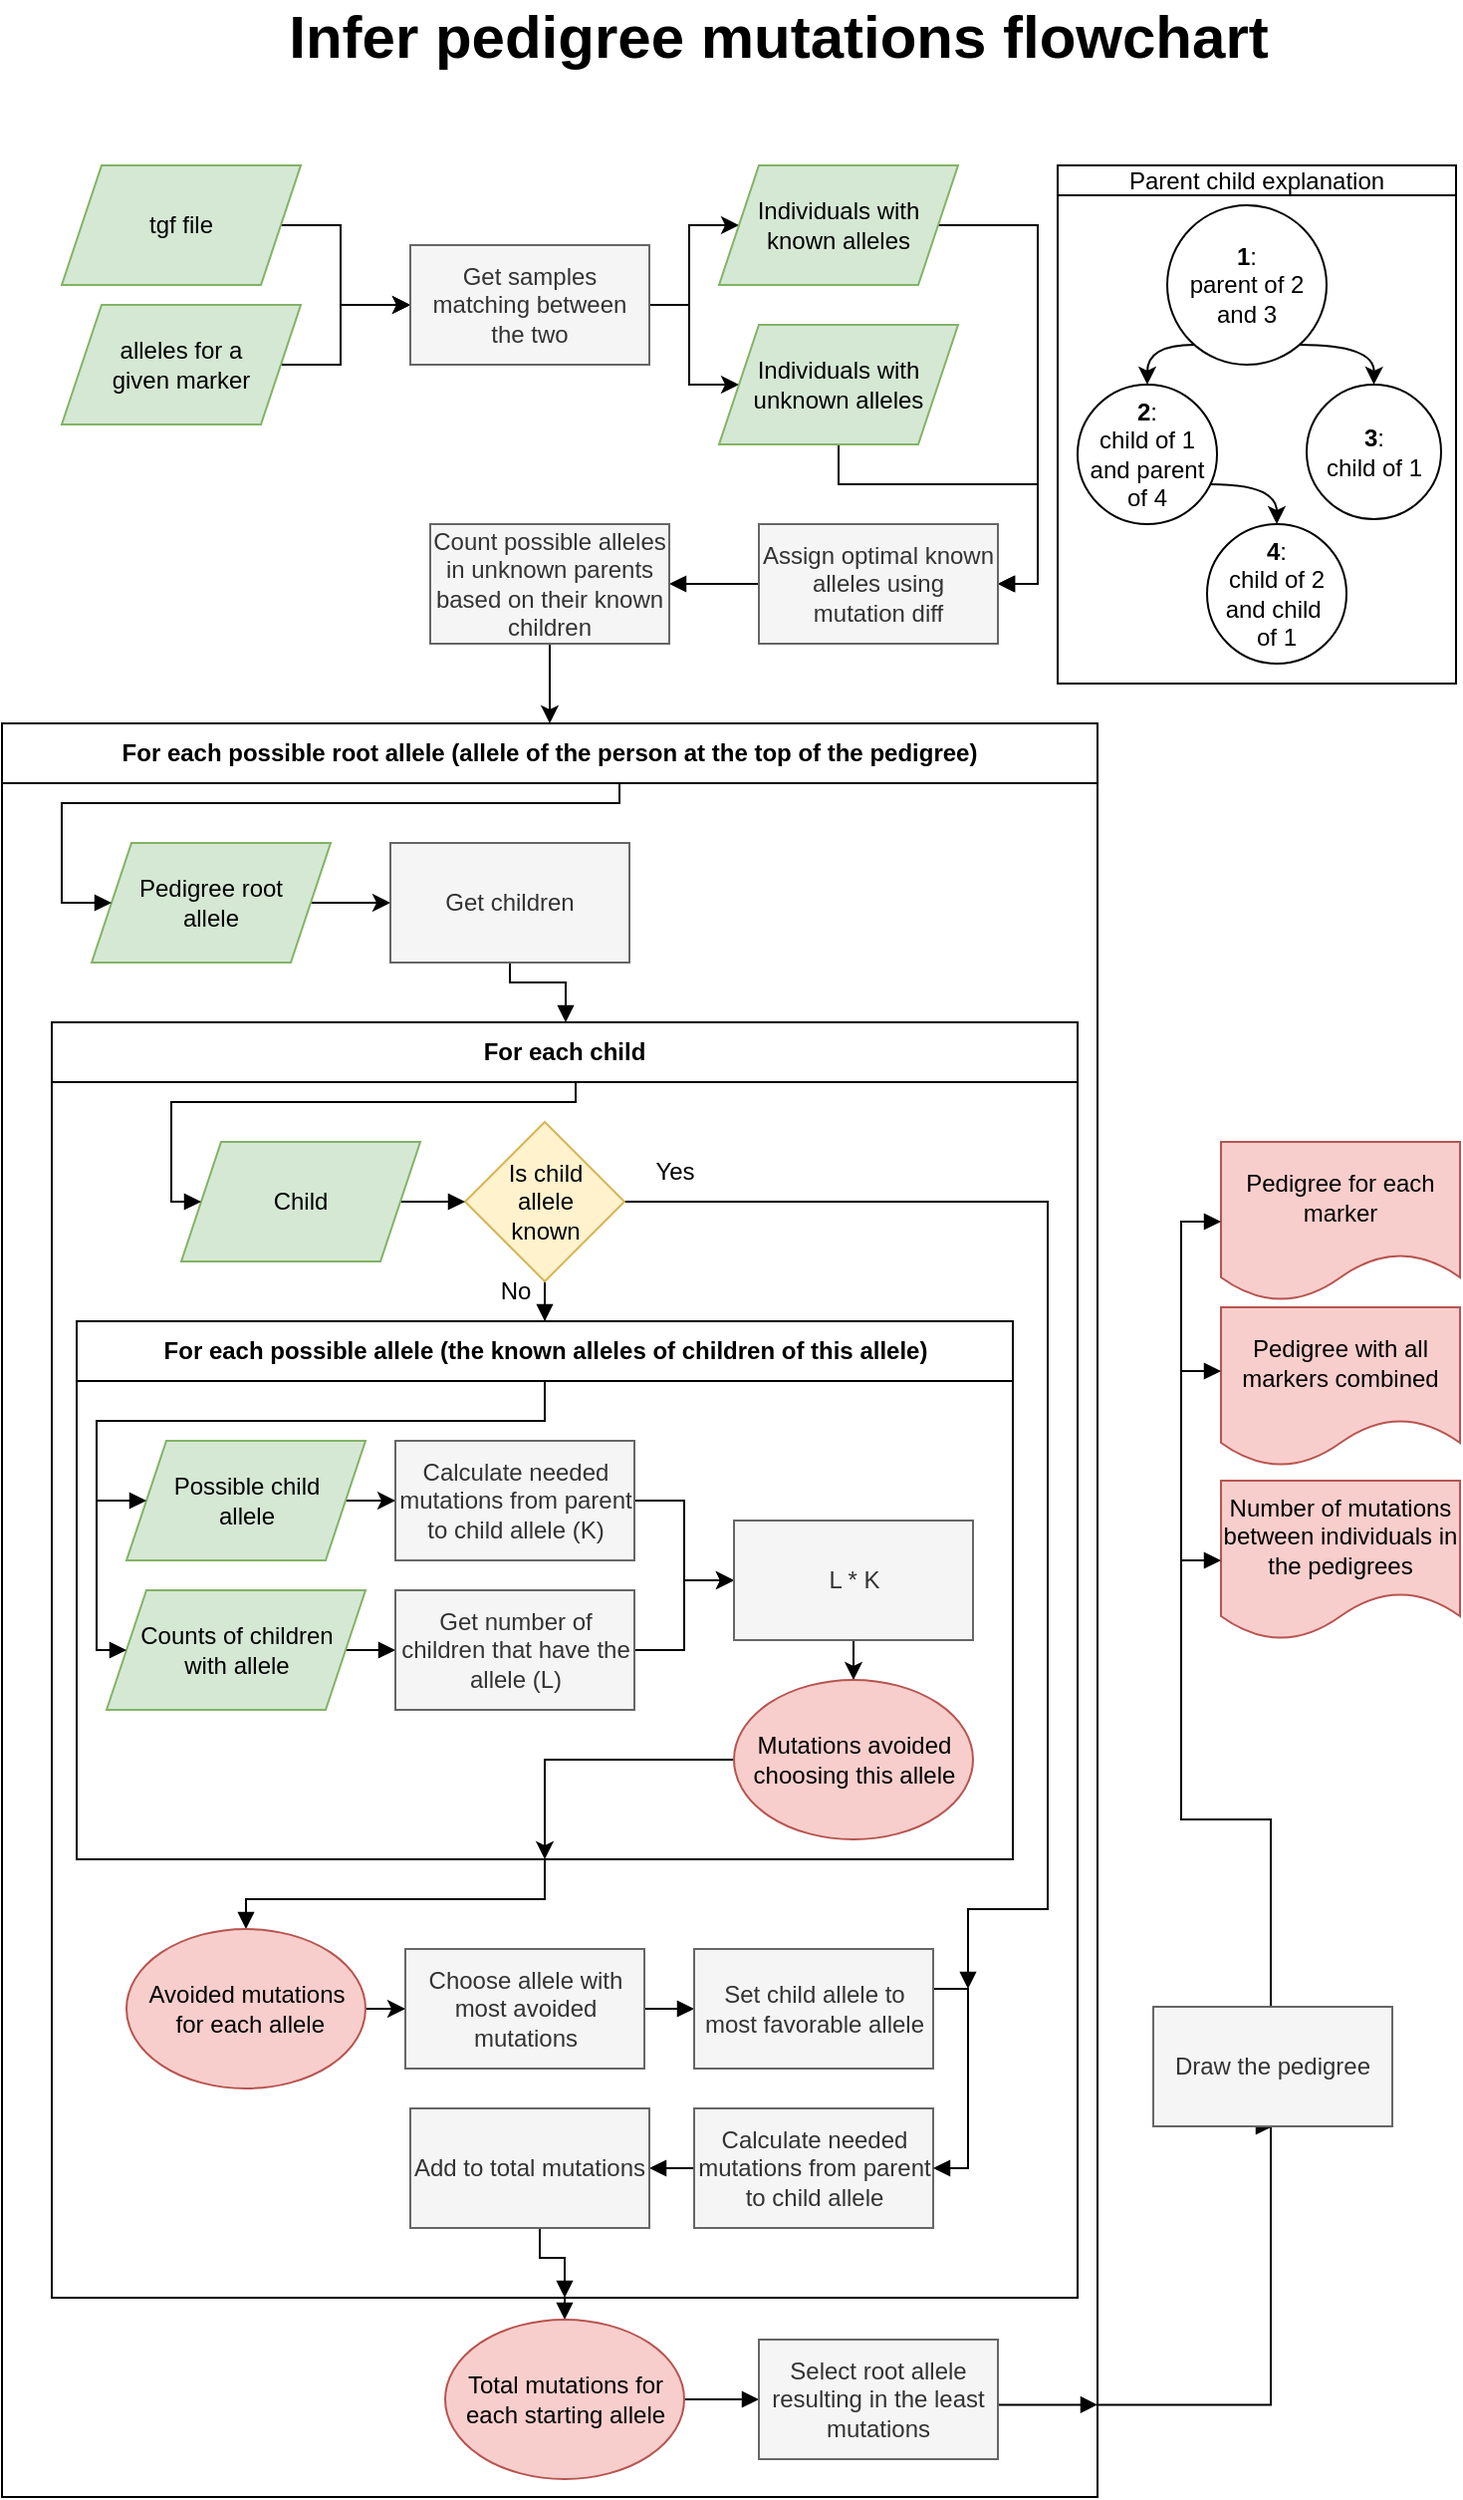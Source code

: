 <mxfile version="20.0.4" type="device"><diagram id="5iFATHU2VtIKNfDVAFXi" name="Page-1"><mxGraphModel dx="981" dy="526" grid="1" gridSize="10" guides="1" tooltips="1" connect="1" arrows="1" fold="1" page="1" pageScale="1" pageWidth="850" pageHeight="1100" math="0" shadow="0"><root><mxCell id="0"/><mxCell id="1" parent="0"/><mxCell id="Pyik3U-NnSSjQ0JW-5aF-32" value="" style="rounded=0;whiteSpace=wrap;html=1;fillColor=none;" parent="1" vertex="1"><mxGeometry x="20" y="390" width="550" height="890" as="geometry"/></mxCell><mxCell id="GIaLw8oYACVlAwgzf6o7-45" style="edgeStyle=orthogonalEdgeStyle;rounded=0;orthogonalLoop=1;jettySize=auto;html=1;exitX=0.5;exitY=1;exitDx=0;exitDy=0;entryX=0.5;entryY=0;entryDx=0;entryDy=0;endArrow=block;endFill=1;" parent="1" source="GIaLw8oYACVlAwgzf6o7-15" target="Pyik3U-NnSSjQ0JW-5aF-73" edge="1"><mxGeometry relative="1" as="geometry"/></mxCell><mxCell id="GIaLw8oYACVlAwgzf6o7-15" value="" style="rounded=0;whiteSpace=wrap;html=1;fillColor=none;" parent="1" vertex="1"><mxGeometry x="45" y="540" width="515" height="640" as="geometry"/></mxCell><mxCell id="Pyik3U-NnSSjQ0JW-5aF-4" style="edgeStyle=orthogonalEdgeStyle;rounded=0;orthogonalLoop=1;jettySize=auto;html=1;entryX=0;entryY=0.5;entryDx=0;entryDy=0;" parent="1" source="Pyik3U-NnSSjQ0JW-5aF-1" target="Pyik3U-NnSSjQ0JW-5aF-3" edge="1"><mxGeometry relative="1" as="geometry"><Array as="points"><mxPoint x="190" y="140"/><mxPoint x="190" y="180"/></Array></mxGeometry></mxCell><mxCell id="Pyik3U-NnSSjQ0JW-5aF-1" value="tgf file" style="shape=parallelogram;perimeter=parallelogramPerimeter;whiteSpace=wrap;html=1;fixedSize=1;fillColor=#d5e8d4;strokeColor=#82b366;" parent="1" vertex="1"><mxGeometry x="50" y="110" width="120" height="60" as="geometry"/></mxCell><mxCell id="Pyik3U-NnSSjQ0JW-5aF-5" style="edgeStyle=orthogonalEdgeStyle;rounded=0;orthogonalLoop=1;jettySize=auto;html=1;entryX=0;entryY=0.5;entryDx=0;entryDy=0;" parent="1" source="Pyik3U-NnSSjQ0JW-5aF-2" target="Pyik3U-NnSSjQ0JW-5aF-3" edge="1"><mxGeometry relative="1" as="geometry"><Array as="points"><mxPoint x="190" y="210"/><mxPoint x="190" y="180"/></Array></mxGeometry></mxCell><mxCell id="Pyik3U-NnSSjQ0JW-5aF-2" value="alleles for a &lt;br&gt;given marker" style="shape=parallelogram;perimeter=parallelogramPerimeter;whiteSpace=wrap;html=1;fixedSize=1;fillColor=#d5e8d4;strokeColor=#82b366;" parent="1" vertex="1"><mxGeometry x="50" y="180" width="120" height="60" as="geometry"/></mxCell><mxCell id="Pyik3U-NnSSjQ0JW-5aF-22" style="edgeStyle=orthogonalEdgeStyle;rounded=0;orthogonalLoop=1;jettySize=auto;html=1;entryX=0;entryY=0.5;entryDx=0;entryDy=0;" parent="1" source="Pyik3U-NnSSjQ0JW-5aF-3" target="Pyik3U-NnSSjQ0JW-5aF-14" edge="1"><mxGeometry relative="1" as="geometry"/></mxCell><mxCell id="Pyik3U-NnSSjQ0JW-5aF-23" style="edgeStyle=orthogonalEdgeStyle;rounded=0;orthogonalLoop=1;jettySize=auto;html=1;entryX=0;entryY=0.5;entryDx=0;entryDy=0;" parent="1" source="Pyik3U-NnSSjQ0JW-5aF-3" target="Pyik3U-NnSSjQ0JW-5aF-15" edge="1"><mxGeometry relative="1" as="geometry"/></mxCell><mxCell id="Pyik3U-NnSSjQ0JW-5aF-3" value="Get samples matching between &lt;br&gt;the two" style="rounded=0;whiteSpace=wrap;html=1;fillColor=#f5f5f5;strokeColor=#666666;fontColor=#333333;" parent="1" vertex="1"><mxGeometry x="225" y="150" width="120" height="60" as="geometry"/></mxCell><mxCell id="Pyik3U-NnSSjQ0JW-5aF-41" style="edgeStyle=orthogonalEdgeStyle;rounded=0;orthogonalLoop=1;jettySize=auto;html=1;entryX=0;entryY=0.5;entryDx=0;entryDy=0;" parent="1" source="Pyik3U-NnSSjQ0JW-5aF-13" target="Pyik3U-NnSSjQ0JW-5aF-35" edge="1"><mxGeometry relative="1" as="geometry"/></mxCell><mxCell id="Pyik3U-NnSSjQ0JW-5aF-13" value="Pedigree root &lt;br&gt;allele" style="shape=parallelogram;perimeter=parallelogramPerimeter;whiteSpace=wrap;html=1;fixedSize=1;fillColor=#d5e8d4;strokeColor=#82b366;" parent="1" vertex="1"><mxGeometry x="65" y="450" width="120" height="60" as="geometry"/></mxCell><mxCell id="GIaLw8oYACVlAwgzf6o7-38" style="edgeStyle=orthogonalEdgeStyle;rounded=0;orthogonalLoop=1;jettySize=auto;html=1;entryX=1;entryY=0.5;entryDx=0;entryDy=0;endArrow=block;endFill=1;" parent="1" source="Pyik3U-NnSSjQ0JW-5aF-14" target="Pyik3U-NnSSjQ0JW-5aF-17" edge="1"><mxGeometry relative="1" as="geometry"><Array as="points"><mxPoint x="540" y="140"/><mxPoint x="540" y="320"/></Array></mxGeometry></mxCell><mxCell id="Pyik3U-NnSSjQ0JW-5aF-14" value="Individuals with known alleles" style="shape=parallelogram;perimeter=parallelogramPerimeter;whiteSpace=wrap;html=1;fixedSize=1;fillColor=#d5e8d4;strokeColor=#82b366;" parent="1" vertex="1"><mxGeometry x="380" y="110" width="120" height="60" as="geometry"/></mxCell><mxCell id="GIaLw8oYACVlAwgzf6o7-37" style="edgeStyle=orthogonalEdgeStyle;rounded=0;orthogonalLoop=1;jettySize=auto;html=1;entryX=1;entryY=0.5;entryDx=0;entryDy=0;endArrow=block;endFill=1;" parent="1" source="Pyik3U-NnSSjQ0JW-5aF-15" target="Pyik3U-NnSSjQ0JW-5aF-17" edge="1"><mxGeometry relative="1" as="geometry"><Array as="points"><mxPoint x="440" y="270"/><mxPoint x="540" y="270"/><mxPoint x="540" y="320"/></Array></mxGeometry></mxCell><mxCell id="Pyik3U-NnSSjQ0JW-5aF-15" value="Individuals with unknown alleles" style="shape=parallelogram;perimeter=parallelogramPerimeter;whiteSpace=wrap;html=1;fixedSize=1;fillColor=#d5e8d4;strokeColor=#82b366;" parent="1" vertex="1"><mxGeometry x="380" y="190" width="120" height="60" as="geometry"/></mxCell><mxCell id="GIaLw8oYACVlAwgzf6o7-39" style="edgeStyle=orthogonalEdgeStyle;rounded=0;orthogonalLoop=1;jettySize=auto;html=1;entryX=1;entryY=0.5;entryDx=0;entryDy=0;endArrow=block;endFill=1;" parent="1" source="Pyik3U-NnSSjQ0JW-5aF-17" target="Pyik3U-NnSSjQ0JW-5aF-25" edge="1"><mxGeometry relative="1" as="geometry"/></mxCell><mxCell id="Pyik3U-NnSSjQ0JW-5aF-17" value="Assign optimal known alleles using &lt;br&gt;mutation diff" style="rounded=0;whiteSpace=wrap;html=1;fillColor=#f5f5f5;fontColor=#333333;strokeColor=#666666;" parent="1" vertex="1"><mxGeometry x="400" y="290" width="120" height="60" as="geometry"/></mxCell><mxCell id="Nj3GmZwfz_4oHUIqKtJk-2" style="edgeStyle=orthogonalEdgeStyle;rounded=0;orthogonalLoop=1;jettySize=auto;html=1;entryX=0.5;entryY=0;entryDx=0;entryDy=0;" edge="1" parent="1" source="Pyik3U-NnSSjQ0JW-5aF-25" target="Pyik3U-NnSSjQ0JW-5aF-33"><mxGeometry relative="1" as="geometry"/></mxCell><mxCell id="Pyik3U-NnSSjQ0JW-5aF-25" value="Count possible alleles in unknown parents based on their known children" style="rounded=0;whiteSpace=wrap;html=1;fillColor=#f5f5f5;fontColor=#333333;strokeColor=#666666;" parent="1" vertex="1"><mxGeometry x="235" y="290" width="120" height="60" as="geometry"/></mxCell><mxCell id="GIaLw8oYACVlAwgzf6o7-21" style="edgeStyle=orthogonalEdgeStyle;rounded=0;orthogonalLoop=1;jettySize=auto;html=1;entryX=0;entryY=0.5;entryDx=0;entryDy=0;endArrow=block;endFill=1;" parent="1" source="Pyik3U-NnSSjQ0JW-5aF-33" target="Pyik3U-NnSSjQ0JW-5aF-13" edge="1"><mxGeometry relative="1" as="geometry"><Array as="points"><mxPoint x="330" y="430"/><mxPoint x="50" y="430"/><mxPoint x="50" y="480"/></Array></mxGeometry></mxCell><mxCell id="Pyik3U-NnSSjQ0JW-5aF-33" value="&lt;b&gt;For each possible root allele (allele of the person at the top of the pedigree)&lt;/b&gt;" style="rounded=0;whiteSpace=wrap;html=1;fillColor=none;" parent="1" vertex="1"><mxGeometry x="20" y="390" width="550" height="30" as="geometry"/></mxCell><mxCell id="GIaLw8oYACVlAwgzf6o7-20" style="edgeStyle=orthogonalEdgeStyle;rounded=0;orthogonalLoop=1;jettySize=auto;html=1;entryX=0.5;entryY=0;entryDx=0;entryDy=0;endArrow=block;endFill=1;" parent="1" source="Pyik3U-NnSSjQ0JW-5aF-35" target="GIaLw8oYACVlAwgzf6o7-18" edge="1"><mxGeometry relative="1" as="geometry"><Array as="points"><mxPoint x="275" y="520"/><mxPoint x="303" y="520"/><mxPoint x="303" y="540"/></Array></mxGeometry></mxCell><mxCell id="GIaLw8oYACVlAwgzf6o7-33" style="edgeStyle=orthogonalEdgeStyle;rounded=0;orthogonalLoop=1;jettySize=auto;html=1;endArrow=block;endFill=1;exitX=1;exitY=0.5;exitDx=0;exitDy=0;" parent="1" source="Pyik3U-NnSSjQ0JW-5aF-39" edge="1"><mxGeometry relative="1" as="geometry"><mxPoint x="505" y="1025" as="targetPoint"/><mxPoint x="327.5" y="625" as="sourcePoint"/><Array as="points"><mxPoint x="545" y="630"/><mxPoint x="545" y="985"/><mxPoint x="505" y="985"/></Array></mxGeometry></mxCell><mxCell id="Pyik3U-NnSSjQ0JW-5aF-35" value="Get children" style="rounded=0;whiteSpace=wrap;html=1;fillColor=#f5f5f5;fontColor=#333333;strokeColor=#666666;" parent="1" vertex="1"><mxGeometry x="215" y="450" width="120" height="60" as="geometry"/></mxCell><mxCell id="GIaLw8oYACVlAwgzf6o7-34" style="edgeStyle=orthogonalEdgeStyle;rounded=0;orthogonalLoop=1;jettySize=auto;html=1;exitX=0.5;exitY=1;exitDx=0;exitDy=0;entryX=0.5;entryY=0;entryDx=0;entryDy=0;endArrow=block;endFill=1;" parent="1" source="Pyik3U-NnSSjQ0JW-5aF-37" target="Pyik3U-NnSSjQ0JW-5aF-62" edge="1"><mxGeometry relative="1" as="geometry"/></mxCell><mxCell id="Pyik3U-NnSSjQ0JW-5aF-37" value="" style="rounded=0;whiteSpace=wrap;html=1;fillColor=none;" parent="1" vertex="1"><mxGeometry x="57.5" y="690" width="470" height="270" as="geometry"/></mxCell><mxCell id="Pyik3U-NnSSjQ0JW-5aF-43" value="" style="edgeStyle=orthogonalEdgeStyle;rounded=0;orthogonalLoop=1;jettySize=auto;html=1;" parent="1" source="Pyik3U-NnSSjQ0JW-5aF-38" target="Pyik3U-NnSSjQ0JW-5aF-42" edge="1"><mxGeometry relative="1" as="geometry"/></mxCell><mxCell id="Pyik3U-NnSSjQ0JW-5aF-38" value="Possible child &lt;br&gt;allele" style="shape=parallelogram;perimeter=parallelogramPerimeter;whiteSpace=wrap;html=1;fixedSize=1;fillColor=#d5e8d4;strokeColor=#82b366;" parent="1" vertex="1"><mxGeometry x="82.5" y="750" width="120" height="60" as="geometry"/></mxCell><mxCell id="GIaLw8oYACVlAwgzf6o7-35" style="edgeStyle=orthogonalEdgeStyle;rounded=0;orthogonalLoop=1;jettySize=auto;html=1;entryX=0.5;entryY=0;entryDx=0;entryDy=0;endArrow=block;endFill=1;" parent="1" source="Pyik3U-NnSSjQ0JW-5aF-39" target="Pyik3U-NnSSjQ0JW-5aF-55" edge="1"><mxGeometry relative="1" as="geometry"/></mxCell><mxCell id="Pyik3U-NnSSjQ0JW-5aF-39" value="Is child &lt;br&gt;allele &lt;br&gt;known" style="rhombus;whiteSpace=wrap;html=1;fillColor=#fff2cc;strokeColor=#d6b656;" parent="1" vertex="1"><mxGeometry x="252.5" y="590" width="80" height="80" as="geometry"/></mxCell><mxCell id="Pyik3U-NnSSjQ0JW-5aF-50" style="edgeStyle=orthogonalEdgeStyle;rounded=0;orthogonalLoop=1;jettySize=auto;html=1;entryX=0;entryY=0.5;entryDx=0;entryDy=0;" parent="1" source="Pyik3U-NnSSjQ0JW-5aF-42" target="Pyik3U-NnSSjQ0JW-5aF-48" edge="1"><mxGeometry relative="1" as="geometry"/></mxCell><mxCell id="Pyik3U-NnSSjQ0JW-5aF-42" value="Calculate needed mutations from parent to child allele (K)" style="whiteSpace=wrap;html=1;fillColor=#f5f5f5;fontColor=#333333;strokeColor=#666666;" parent="1" vertex="1"><mxGeometry x="217.5" y="750" width="120" height="60" as="geometry"/></mxCell><mxCell id="Pyik3U-NnSSjQ0JW-5aF-51" style="edgeStyle=orthogonalEdgeStyle;rounded=0;orthogonalLoop=1;jettySize=auto;html=1;entryX=0;entryY=0.5;entryDx=0;entryDy=0;" parent="1" source="Pyik3U-NnSSjQ0JW-5aF-44" target="Pyik3U-NnSSjQ0JW-5aF-48" edge="1"><mxGeometry relative="1" as="geometry"/></mxCell><mxCell id="Pyik3U-NnSSjQ0JW-5aF-44" value="Get number of children that have the allele (L)" style="rounded=0;whiteSpace=wrap;html=1;fillColor=#f5f5f5;fontColor=#333333;strokeColor=#666666;" parent="1" vertex="1"><mxGeometry x="217.5" y="825" width="120" height="60" as="geometry"/></mxCell><mxCell id="GIaLw8oYACVlAwgzf6o7-10" style="edgeStyle=orthogonalEdgeStyle;rounded=0;orthogonalLoop=1;jettySize=auto;html=1;endArrow=block;endFill=1;entryX=0;entryY=0.5;entryDx=0;entryDy=0;exitX=0.5;exitY=0;exitDx=0;exitDy=0;" parent="1" source="Pyik3U-NnSSjQ0JW-5aF-45" target="Pyik3U-NnSSjQ0JW-5aF-44" edge="1"><mxGeometry relative="1" as="geometry"><Array as="points"><mxPoint x="137.5" y="855"/></Array></mxGeometry></mxCell><mxCell id="Pyik3U-NnSSjQ0JW-5aF-45" value="Counts of children &lt;br&gt;with allele" style="shape=parallelogram;perimeter=parallelogramPerimeter;whiteSpace=wrap;html=1;fixedSize=1;fillColor=#d5e8d4;strokeColor=#82b366;" parent="1" vertex="1"><mxGeometry x="72.5" y="825" width="130" height="60" as="geometry"/></mxCell><mxCell id="Pyik3U-NnSSjQ0JW-5aF-54" style="edgeStyle=orthogonalEdgeStyle;rounded=0;orthogonalLoop=1;jettySize=auto;html=1;entryX=0.5;entryY=0;entryDx=0;entryDy=0;" parent="1" source="Pyik3U-NnSSjQ0JW-5aF-48" target="Pyik3U-NnSSjQ0JW-5aF-53" edge="1"><mxGeometry relative="1" as="geometry"/></mxCell><mxCell id="Pyik3U-NnSSjQ0JW-5aF-48" value="L * K" style="rounded=0;whiteSpace=wrap;html=1;fillColor=#f5f5f5;fontColor=#333333;strokeColor=#666666;" parent="1" vertex="1"><mxGeometry x="387.5" y="790" width="120" height="60" as="geometry"/></mxCell><mxCell id="Pyik3U-NnSSjQ0JW-5aF-61" style="edgeStyle=orthogonalEdgeStyle;rounded=0;orthogonalLoop=1;jettySize=auto;html=1;entryX=0.5;entryY=1;entryDx=0;entryDy=0;" parent="1" source="Pyik3U-NnSSjQ0JW-5aF-53" target="Pyik3U-NnSSjQ0JW-5aF-37" edge="1"><mxGeometry relative="1" as="geometry"><Array as="points"><mxPoint x="292.5" y="910"/></Array></mxGeometry></mxCell><mxCell id="Pyik3U-NnSSjQ0JW-5aF-53" value="Mutations avoided choosing this allele" style="ellipse;whiteSpace=wrap;html=1;fillColor=#f8cecc;strokeColor=#b85450;" parent="1" vertex="1"><mxGeometry x="387.5" y="870" width="120" height="80" as="geometry"/></mxCell><mxCell id="GIaLw8oYACVlAwgzf6o7-7" style="edgeStyle=orthogonalEdgeStyle;rounded=0;orthogonalLoop=1;jettySize=auto;html=1;endArrow=block;endFill=1;" parent="1" source="Pyik3U-NnSSjQ0JW-5aF-55" target="Pyik3U-NnSSjQ0JW-5aF-45" edge="1"><mxGeometry relative="1" as="geometry"><Array as="points"><mxPoint x="292.5" y="740"/><mxPoint x="67.5" y="740"/><mxPoint x="67.5" y="855"/></Array></mxGeometry></mxCell><mxCell id="GIaLw8oYACVlAwgzf6o7-8" style="edgeStyle=orthogonalEdgeStyle;rounded=0;orthogonalLoop=1;jettySize=auto;html=1;entryX=0;entryY=0.5;entryDx=0;entryDy=0;endArrow=block;endFill=1;" parent="1" source="Pyik3U-NnSSjQ0JW-5aF-55" target="Pyik3U-NnSSjQ0JW-5aF-38" edge="1"><mxGeometry relative="1" as="geometry"><Array as="points"><mxPoint x="292.5" y="740"/><mxPoint x="67.5" y="740"/><mxPoint x="67.5" y="780"/></Array></mxGeometry></mxCell><mxCell id="Pyik3U-NnSSjQ0JW-5aF-55" value="&lt;b&gt;For each possible allele (the known alleles of children of this allele)&lt;/b&gt;" style="rounded=0;whiteSpace=wrap;html=1;fillColor=none;" parent="1" vertex="1"><mxGeometry x="57.5" y="690" width="470" height="30" as="geometry"/></mxCell><mxCell id="GIaLw8oYACVlAwgzf6o7-31" style="edgeStyle=orthogonalEdgeStyle;rounded=0;orthogonalLoop=1;jettySize=auto;html=1;entryX=1;entryY=0.5;entryDx=0;entryDy=0;endArrow=block;endFill=1;" parent="1" source="Pyik3U-NnSSjQ0JW-5aF-56" target="Pyik3U-NnSSjQ0JW-5aF-66" edge="1"><mxGeometry relative="1" as="geometry"/></mxCell><mxCell id="Pyik3U-NnSSjQ0JW-5aF-56" value="Calculate needed mutations from parent to child allele" style="whiteSpace=wrap;html=1;fillColor=#f5f5f5;fontColor=#333333;strokeColor=#666666;" parent="1" vertex="1"><mxGeometry x="367.5" y="1085" width="120" height="60" as="geometry"/></mxCell><mxCell id="Pyik3U-NnSSjQ0JW-5aF-65" style="edgeStyle=orthogonalEdgeStyle;rounded=0;orthogonalLoop=1;jettySize=auto;html=1;entryX=0;entryY=0.5;entryDx=0;entryDy=0;" parent="1" source="Pyik3U-NnSSjQ0JW-5aF-62" target="Pyik3U-NnSSjQ0JW-5aF-64" edge="1"><mxGeometry relative="1" as="geometry"/></mxCell><mxCell id="Pyik3U-NnSSjQ0JW-5aF-62" value="&lt;div&gt;Avoided mutations&lt;/div&gt;&lt;div&gt;&amp;nbsp;for each allele&lt;/div&gt;" style="ellipse;whiteSpace=wrap;html=1;fillColor=#f8cecc;strokeColor=#b85450;" parent="1" vertex="1"><mxGeometry x="82.5" y="995" width="120" height="80" as="geometry"/></mxCell><mxCell id="GIaLw8oYACVlAwgzf6o7-12" style="edgeStyle=orthogonalEdgeStyle;rounded=0;orthogonalLoop=1;jettySize=auto;html=1;entryX=0;entryY=0.5;entryDx=0;entryDy=0;endArrow=block;endFill=1;" parent="1" source="Pyik3U-NnSSjQ0JW-5aF-64" target="GIaLw8oYACVlAwgzf6o7-11" edge="1"><mxGeometry relative="1" as="geometry"/></mxCell><mxCell id="Pyik3U-NnSSjQ0JW-5aF-64" value="Choose allele with most avoided mutations" style="rounded=0;whiteSpace=wrap;html=1;fillColor=#f5f5f5;fontColor=#333333;strokeColor=#666666;" parent="1" vertex="1"><mxGeometry x="222.5" y="1005" width="120" height="60" as="geometry"/></mxCell><mxCell id="GIaLw8oYACVlAwgzf6o7-41" style="edgeStyle=orthogonalEdgeStyle;rounded=0;orthogonalLoop=1;jettySize=auto;html=1;entryX=0.5;entryY=1;entryDx=0;entryDy=0;endArrow=block;endFill=1;" parent="1" source="Pyik3U-NnSSjQ0JW-5aF-66" target="GIaLw8oYACVlAwgzf6o7-15" edge="1"><mxGeometry relative="1" as="geometry"><Array as="points"><mxPoint x="290" y="1160"/><mxPoint x="303" y="1160"/></Array></mxGeometry></mxCell><mxCell id="Pyik3U-NnSSjQ0JW-5aF-66" value="Add to total mutations" style="rounded=0;whiteSpace=wrap;html=1;fillColor=#f5f5f5;fontColor=#333333;strokeColor=#666666;" parent="1" vertex="1"><mxGeometry x="225" y="1085" width="120" height="60" as="geometry"/></mxCell><mxCell id="GIaLw8oYACVlAwgzf6o7-57" style="edgeStyle=orthogonalEdgeStyle;rounded=0;orthogonalLoop=1;jettySize=auto;html=1;entryX=0;entryY=0.5;entryDx=0;entryDy=0;endArrow=block;endFill=1;" parent="1" source="Pyik3U-NnSSjQ0JW-5aF-73" target="GIaLw8oYACVlAwgzf6o7-56" edge="1"><mxGeometry relative="1" as="geometry"/></mxCell><mxCell id="Pyik3U-NnSSjQ0JW-5aF-73" value="Total mutations for each starting allele" style="ellipse;whiteSpace=wrap;html=1;fillColor=#f8cecc;strokeColor=#b85450;" parent="1" vertex="1"><mxGeometry x="242.5" y="1191" width="120" height="80" as="geometry"/></mxCell><mxCell id="Pyik3U-NnSSjQ0JW-5aF-81" value="Pedigree for each marker" style="shape=document;whiteSpace=wrap;html=1;boundedLbl=1;fillColor=#f8cecc;strokeColor=#b85450;" parent="1" vertex="1"><mxGeometry x="632" y="600" width="120" height="80" as="geometry"/></mxCell><mxCell id="Pyik3U-NnSSjQ0JW-5aF-82" value="Pedigree with all markers combined" style="shape=document;whiteSpace=wrap;html=1;boundedLbl=1;fillColor=#f8cecc;strokeColor=#b85450;" parent="1" vertex="1"><mxGeometry x="632" y="683" width="120" height="80" as="geometry"/></mxCell><mxCell id="Pyik3U-NnSSjQ0JW-5aF-83" value="Number of mutations between individuals in the pedigrees" style="shape=document;whiteSpace=wrap;html=1;boundedLbl=1;fillColor=#f8cecc;strokeColor=#b85450;" parent="1" vertex="1"><mxGeometry x="632" y="770" width="120" height="80" as="geometry"/></mxCell><mxCell id="jjjcF2whvFUYWQtF70Cm-1" value="" style="rounded=0;whiteSpace=wrap;html=1;" parent="1" vertex="1"><mxGeometry x="550" y="110" width="200" height="260" as="geometry"/></mxCell><mxCell id="jjjcF2whvFUYWQtF70Cm-2" value="Parent child explanation" style="rounded=0;whiteSpace=wrap;html=1;" parent="1" vertex="1"><mxGeometry x="550" y="110" width="200" height="15" as="geometry"/></mxCell><mxCell id="jjjcF2whvFUYWQtF70Cm-14" style="edgeStyle=orthogonalEdgeStyle;curved=1;rounded=0;orthogonalLoop=1;jettySize=auto;html=1;entryX=0.5;entryY=0;entryDx=0;entryDy=0;" parent="1" source="jjjcF2whvFUYWQtF70Cm-4" target="jjjcF2whvFUYWQtF70Cm-10" edge="1"><mxGeometry relative="1" as="geometry"><Array as="points"><mxPoint x="680" y="200"/><mxPoint x="630" y="200"/></Array></mxGeometry></mxCell><mxCell id="jjjcF2whvFUYWQtF70Cm-21" style="edgeStyle=orthogonalEdgeStyle;curved=1;rounded=0;orthogonalLoop=1;jettySize=auto;html=1;" parent="1" source="jjjcF2whvFUYWQtF70Cm-4" target="jjjcF2whvFUYWQtF70Cm-11" edge="1"><mxGeometry relative="1" as="geometry"><Array as="points"><mxPoint x="709" y="200"/></Array></mxGeometry></mxCell><mxCell id="jjjcF2whvFUYWQtF70Cm-4" value="&lt;div&gt;&lt;b&gt;1&lt;/b&gt;:&lt;/div&gt;&lt;div&gt;parent of 2 and 3&lt;br&gt;&lt;/div&gt;" style="ellipse;whiteSpace=wrap;html=1;aspect=fixed;" parent="1" vertex="1"><mxGeometry x="605" y="130" width="80" height="80" as="geometry"/></mxCell><mxCell id="jjjcF2whvFUYWQtF70Cm-20" style="edgeStyle=orthogonalEdgeStyle;curved=1;rounded=0;orthogonalLoop=1;jettySize=auto;html=1;" parent="1" source="jjjcF2whvFUYWQtF70Cm-10" target="jjjcF2whvFUYWQtF70Cm-12" edge="1"><mxGeometry relative="1" as="geometry"><Array as="points"><mxPoint x="660" y="270"/></Array></mxGeometry></mxCell><mxCell id="jjjcF2whvFUYWQtF70Cm-10" value="&lt;div&gt;&lt;b&gt;2&lt;/b&gt;:&lt;/div&gt;&lt;div&gt;child of 1 and parent of 4&lt;br&gt;&lt;/div&gt;" style="ellipse;whiteSpace=wrap;html=1;aspect=fixed;" parent="1" vertex="1"><mxGeometry x="560" y="220" width="70" height="70" as="geometry"/></mxCell><mxCell id="jjjcF2whvFUYWQtF70Cm-11" value="&lt;div&gt;&lt;b&gt;3&lt;/b&gt;:&lt;/div&gt;&lt;div&gt;child of 1 &lt;br&gt;&lt;/div&gt;" style="ellipse;whiteSpace=wrap;html=1;aspect=fixed;" parent="1" vertex="1"><mxGeometry x="675" y="220" width="67.5" height="67.5" as="geometry"/></mxCell><mxCell id="jjjcF2whvFUYWQtF70Cm-12" value="&lt;div&gt;&lt;b&gt;4&lt;/b&gt;:&lt;/div&gt;&lt;div&gt;child of 2 and child&amp;nbsp;&lt;/div&gt;&lt;div&gt;of 1&lt;br&gt;&lt;/div&gt;" style="ellipse;whiteSpace=wrap;html=1;aspect=fixed;" parent="1" vertex="1"><mxGeometry x="625" y="290" width="70" height="70" as="geometry"/></mxCell><mxCell id="jjjcF2whvFUYWQtF70Cm-26" value="&lt;font style=&quot;font-size: 30px;&quot;&gt;&lt;b&gt;Infer pedigree mutations flowchart&lt;/b&gt;&lt;/font&gt;" style="text;html=1;strokeColor=none;fillColor=none;align=center;verticalAlign=middle;whiteSpace=wrap;rounded=0;" parent="1" vertex="1"><mxGeometry x="145" y="30" width="530" height="30" as="geometry"/></mxCell><mxCell id="GIaLw8oYACVlAwgzf6o7-32" style="edgeStyle=orthogonalEdgeStyle;rounded=0;orthogonalLoop=1;jettySize=auto;html=1;entryX=1;entryY=0.5;entryDx=0;entryDy=0;endArrow=block;endFill=1;" parent="1" source="GIaLw8oYACVlAwgzf6o7-11" target="Pyik3U-NnSSjQ0JW-5aF-56" edge="1"><mxGeometry relative="1" as="geometry"><Array as="points"><mxPoint x="505" y="1025"/><mxPoint x="505" y="1115"/></Array></mxGeometry></mxCell><mxCell id="GIaLw8oYACVlAwgzf6o7-11" value="Set child allele to most favorable allele" style="rounded=0;whiteSpace=wrap;html=1;fillColor=#f5f5f5;fontColor=#333333;strokeColor=#666666;" parent="1" vertex="1"><mxGeometry x="367.5" y="1005" width="120" height="60" as="geometry"/></mxCell><mxCell id="GIaLw8oYACVlAwgzf6o7-23" style="edgeStyle=orthogonalEdgeStyle;rounded=0;orthogonalLoop=1;jettySize=auto;html=1;entryX=0;entryY=0.5;entryDx=0;entryDy=0;endArrow=block;endFill=1;" parent="1" source="GIaLw8oYACVlAwgzf6o7-16" target="Pyik3U-NnSSjQ0JW-5aF-39" edge="1"><mxGeometry relative="1" as="geometry"/></mxCell><mxCell id="GIaLw8oYACVlAwgzf6o7-16" value="Child" style="shape=parallelogram;perimeter=parallelogramPerimeter;whiteSpace=wrap;html=1;fixedSize=1;fillColor=#d5e8d4;strokeColor=#82b366;" parent="1" vertex="1"><mxGeometry x="110" y="600" width="120" height="60" as="geometry"/></mxCell><mxCell id="GIaLw8oYACVlAwgzf6o7-22" style="edgeStyle=orthogonalEdgeStyle;rounded=0;orthogonalLoop=1;jettySize=auto;html=1;entryX=0;entryY=0.5;entryDx=0;entryDy=0;endArrow=block;endFill=1;exitX=0.5;exitY=1;exitDx=0;exitDy=0;" parent="1" source="GIaLw8oYACVlAwgzf6o7-18" target="GIaLw8oYACVlAwgzf6o7-16" edge="1"><mxGeometry relative="1" as="geometry"><mxPoint x="292.5" y="570" as="sourcePoint"/><Array as="points"><mxPoint x="308" y="580"/><mxPoint x="105" y="580"/><mxPoint x="105" y="630"/></Array></mxGeometry></mxCell><mxCell id="GIaLw8oYACVlAwgzf6o7-18" value="&lt;b&gt;For each child&lt;/b&gt;" style="rounded=0;whiteSpace=wrap;html=1;fillColor=none;" parent="1" vertex="1"><mxGeometry x="45" y="540" width="515" height="30" as="geometry"/></mxCell><mxCell id="GIaLw8oYACVlAwgzf6o7-25" value="No" style="text;html=1;strokeColor=none;fillColor=none;align=center;verticalAlign=middle;whiteSpace=wrap;rounded=0;" parent="1" vertex="1"><mxGeometry x="247.5" y="660" width="60" height="30" as="geometry"/></mxCell><mxCell id="GIaLw8oYACVlAwgzf6o7-40" value="Yes" style="text;html=1;strokeColor=none;fillColor=none;align=center;verticalAlign=middle;whiteSpace=wrap;rounded=0;" parent="1" vertex="1"><mxGeometry x="327.5" y="600" width="60" height="30" as="geometry"/></mxCell><mxCell id="GIaLw8oYACVlAwgzf6o7-54" style="edgeStyle=orthogonalEdgeStyle;rounded=0;orthogonalLoop=1;jettySize=auto;html=1;entryX=0.5;entryY=1;entryDx=0;entryDy=0;endArrow=block;endFill=1;exitX=1;exitY=0.948;exitDx=0;exitDy=0;exitPerimeter=0;" parent="1" source="Pyik3U-NnSSjQ0JW-5aF-32" target="GIaLw8oYACVlAwgzf6o7-44" edge="1"><mxGeometry relative="1" as="geometry"><mxPoint x="657.0" y="1200" as="sourcePoint"/><Array as="points"><mxPoint x="657" y="1234"/></Array></mxGeometry></mxCell><mxCell id="GIaLw8oYACVlAwgzf6o7-48" style="edgeStyle=orthogonalEdgeStyle;rounded=0;orthogonalLoop=1;jettySize=auto;html=1;entryX=0;entryY=0.5;entryDx=0;entryDy=0;endArrow=block;endFill=1;" parent="1" source="GIaLw8oYACVlAwgzf6o7-44" target="Pyik3U-NnSSjQ0JW-5aF-83" edge="1"><mxGeometry relative="1" as="geometry"><Array as="points"><mxPoint x="657" y="940"/><mxPoint x="612" y="940"/><mxPoint x="612" y="810"/></Array></mxGeometry></mxCell><mxCell id="GIaLw8oYACVlAwgzf6o7-49" style="edgeStyle=orthogonalEdgeStyle;rounded=0;orthogonalLoop=1;jettySize=auto;html=1;entryX=0;entryY=0.4;entryDx=0;entryDy=0;entryPerimeter=0;endArrow=block;endFill=1;" parent="1" source="GIaLw8oYACVlAwgzf6o7-44" target="Pyik3U-NnSSjQ0JW-5aF-82" edge="1"><mxGeometry relative="1" as="geometry"><Array as="points"><mxPoint x="657" y="940"/><mxPoint x="612" y="940"/><mxPoint x="612" y="715"/></Array></mxGeometry></mxCell><mxCell id="GIaLw8oYACVlAwgzf6o7-55" style="edgeStyle=orthogonalEdgeStyle;rounded=0;orthogonalLoop=1;jettySize=auto;html=1;entryX=0;entryY=0.5;entryDx=0;entryDy=0;endArrow=block;endFill=1;" parent="1" source="GIaLw8oYACVlAwgzf6o7-44" target="Pyik3U-NnSSjQ0JW-5aF-81" edge="1"><mxGeometry relative="1" as="geometry"><Array as="points"><mxPoint x="657" y="940"/><mxPoint x="612" y="940"/><mxPoint x="612" y="640"/></Array></mxGeometry></mxCell><mxCell id="GIaLw8oYACVlAwgzf6o7-44" value="Draw the pedigree" style="rounded=0;whiteSpace=wrap;html=1;fillColor=#f5f5f5;fontColor=#333333;strokeColor=#666666;" parent="1" vertex="1"><mxGeometry x="598" y="1034" width="120" height="60" as="geometry"/></mxCell><mxCell id="GIaLw8oYACVlAwgzf6o7-58" style="edgeStyle=orthogonalEdgeStyle;rounded=0;orthogonalLoop=1;jettySize=auto;html=1;entryX=1;entryY=0.948;entryDx=0;entryDy=0;entryPerimeter=0;endArrow=block;endFill=1;" parent="1" source="GIaLw8oYACVlAwgzf6o7-56" target="Pyik3U-NnSSjQ0JW-5aF-32" edge="1"><mxGeometry relative="1" as="geometry"><Array as="points"><mxPoint x="520" y="1234"/><mxPoint x="520" y="1234"/></Array></mxGeometry></mxCell><mxCell id="GIaLw8oYACVlAwgzf6o7-56" value="Select root allele resulting in the least mutations" style="whiteSpace=wrap;html=1;fillColor=#f5f5f5;fontColor=#333333;strokeColor=#666666;" parent="1" vertex="1"><mxGeometry x="400" y="1201" width="120" height="60" as="geometry"/></mxCell></root></mxGraphModel></diagram></mxfile>